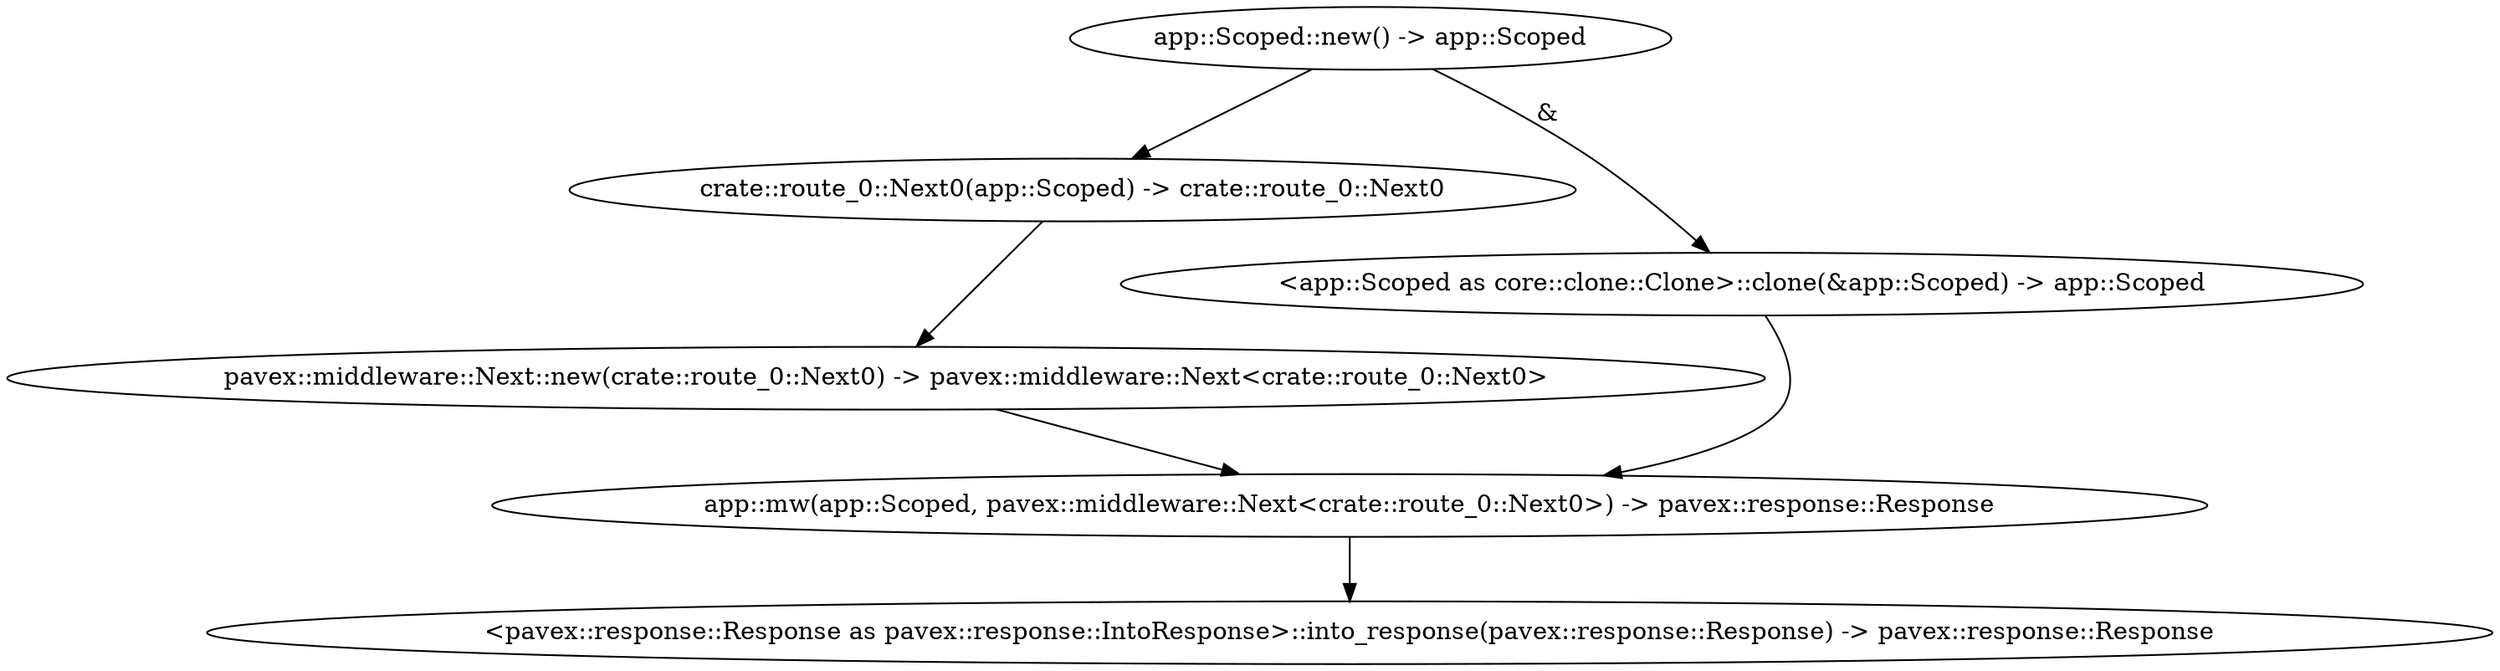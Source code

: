digraph "GET / - 0" {
    0 [ label = "app::mw(app::Scoped, pavex::middleware::Next<crate::route_0::Next0>) -> pavex::response::Response"]
    1 [ label = "app::Scoped::new() -> app::Scoped"]
    2 [ label = "pavex::middleware::Next::new(crate::route_0::Next0) -> pavex::middleware::Next<crate::route_0::Next0>"]
    3 [ label = "crate::route_0::Next0(app::Scoped) -> crate::route_0::Next0"]
    4 [ label = "<pavex::response::Response as pavex::response::IntoResponse>::into_response(pavex::response::Response) -> pavex::response::Response"]
    5 [ label = "<app::Scoped as core::clone::Clone>::clone(&app::Scoped) -> app::Scoped"]
    2 -> 0 [ ]
    3 -> 2 [ ]
    1 -> 3 [ ]
    0 -> 4 [ ]
    1 -> 5 [ label = "&"]
    5 -> 0 [ ]
}

digraph "GET / - 1" {
    0 [ label = "app::mw2(&app::Scoped, pavex::middleware::Next<crate::route_0::Next1>) -> pavex::response::Response"]
    1 [ label = "app::Scoped"]
    2 [ label = "pavex::middleware::Next::new(crate::route_0::Next1) -> pavex::middleware::Next<crate::route_0::Next1>"]
    3 [ label = "crate::route_0::Next1(app::Scoped) -> crate::route_0::Next1"]
    4 [ label = "<pavex::response::Response as pavex::response::IntoResponse>::into_response(pavex::response::Response) -> pavex::response::Response"]
    5 [ label = "<app::Scoped as core::clone::Clone>::clone(&app::Scoped) -> app::Scoped"]
    2 -> 0 [ ]
    3 -> 2 [ ]
    1 -> 0 [ label = "&"]
    0 -> 4 [ ]
    1 -> 5 [ label = "&"]
    5 -> 3 [ ]
}

digraph "GET / - 2" {
    0 [ label = "app::handler(app::Scoped) -> pavex::response::Response"]
    1 [ label = "app::Scoped"]
    2 [ label = "<pavex::response::Response as pavex::response::IntoResponse>::into_response(pavex::response::Response) -> pavex::response::Response"]
    1 -> 0 [ ]
    0 -> 2 [ ]
}

digraph "* / - 0" {
    0 [ label = "app::mw(app::Scoped, pavex::middleware::Next<crate::route_1::Next0<'a, 'b>>) -> pavex::response::Response"]
    1 [ label = "app::Scoped::new() -> app::Scoped"]
    2 [ label = "pavex::middleware::Next::new(crate::route_1::Next0<'a, 'b>) -> pavex::middleware::Next<crate::route_1::Next0<'a, 'b>>"]
    3 [ label = "crate::route_1::Next0(&'a pavex::router::AllowedMethods, &'b app::Scoped) -> crate::route_1::Next0<'a, 'b>"]
    4 [ label = "<app::Scoped as core::clone::Clone>::clone(&app::Scoped) -> app::Scoped"]
    5 [ label = "<pavex::response::Response as pavex::response::IntoResponse>::into_response(pavex::response::Response) -> pavex::response::Response"]
    6 [ label = "&pavex::router::AllowedMethods"]
    2 -> 0 [ ]
    3 -> 2 [ ]
    1 -> 3 [ label = "&"]
    1 -> 4 [ label = "&"]
    0 -> 5 [ ]
    6 -> 3 [ ]
    4 -> 0 [ ]
}

digraph "* / - 1" {
    0 [ label = "app::mw2(&app::Scoped, pavex::middleware::Next<crate::route_1::Next1<'a>>) -> pavex::response::Response"]
    1 [ label = "&pavex::router::AllowedMethods"]
    2 [ label = "pavex::middleware::Next::new(crate::route_1::Next1<'a>) -> pavex::middleware::Next<crate::route_1::Next1<'a>>"]
    3 [ label = "crate::route_1::Next1(&'a pavex::router::AllowedMethods) -> crate::route_1::Next1<'a>"]
    5 [ label = "<pavex::response::Response as pavex::response::IntoResponse>::into_response(pavex::response::Response) -> pavex::response::Response"]
    6 [ label = "&app::Scoped"]
    2 -> 0 [ ]
    3 -> 2 [ ]
    1 -> 3 [ ]
    0 -> 5 [ ]
    6 -> 0 [ ]
}

digraph "* / - 2" {
    0 [ label = "pavex::router::default_fallback(&pavex::router::AllowedMethods) -> pavex::response::Response"]
    2 [ label = "<pavex::response::Response as pavex::response::IntoResponse>::into_response(pavex::response::Response) -> pavex::response::Response"]
    3 [ label = "&pavex::router::AllowedMethods"]
    0 -> 2 [ ]
    3 -> 0 [ ]
}

digraph app_state {
    0 [ label = "crate::ApplicationState() -> crate::ApplicationState"]
}